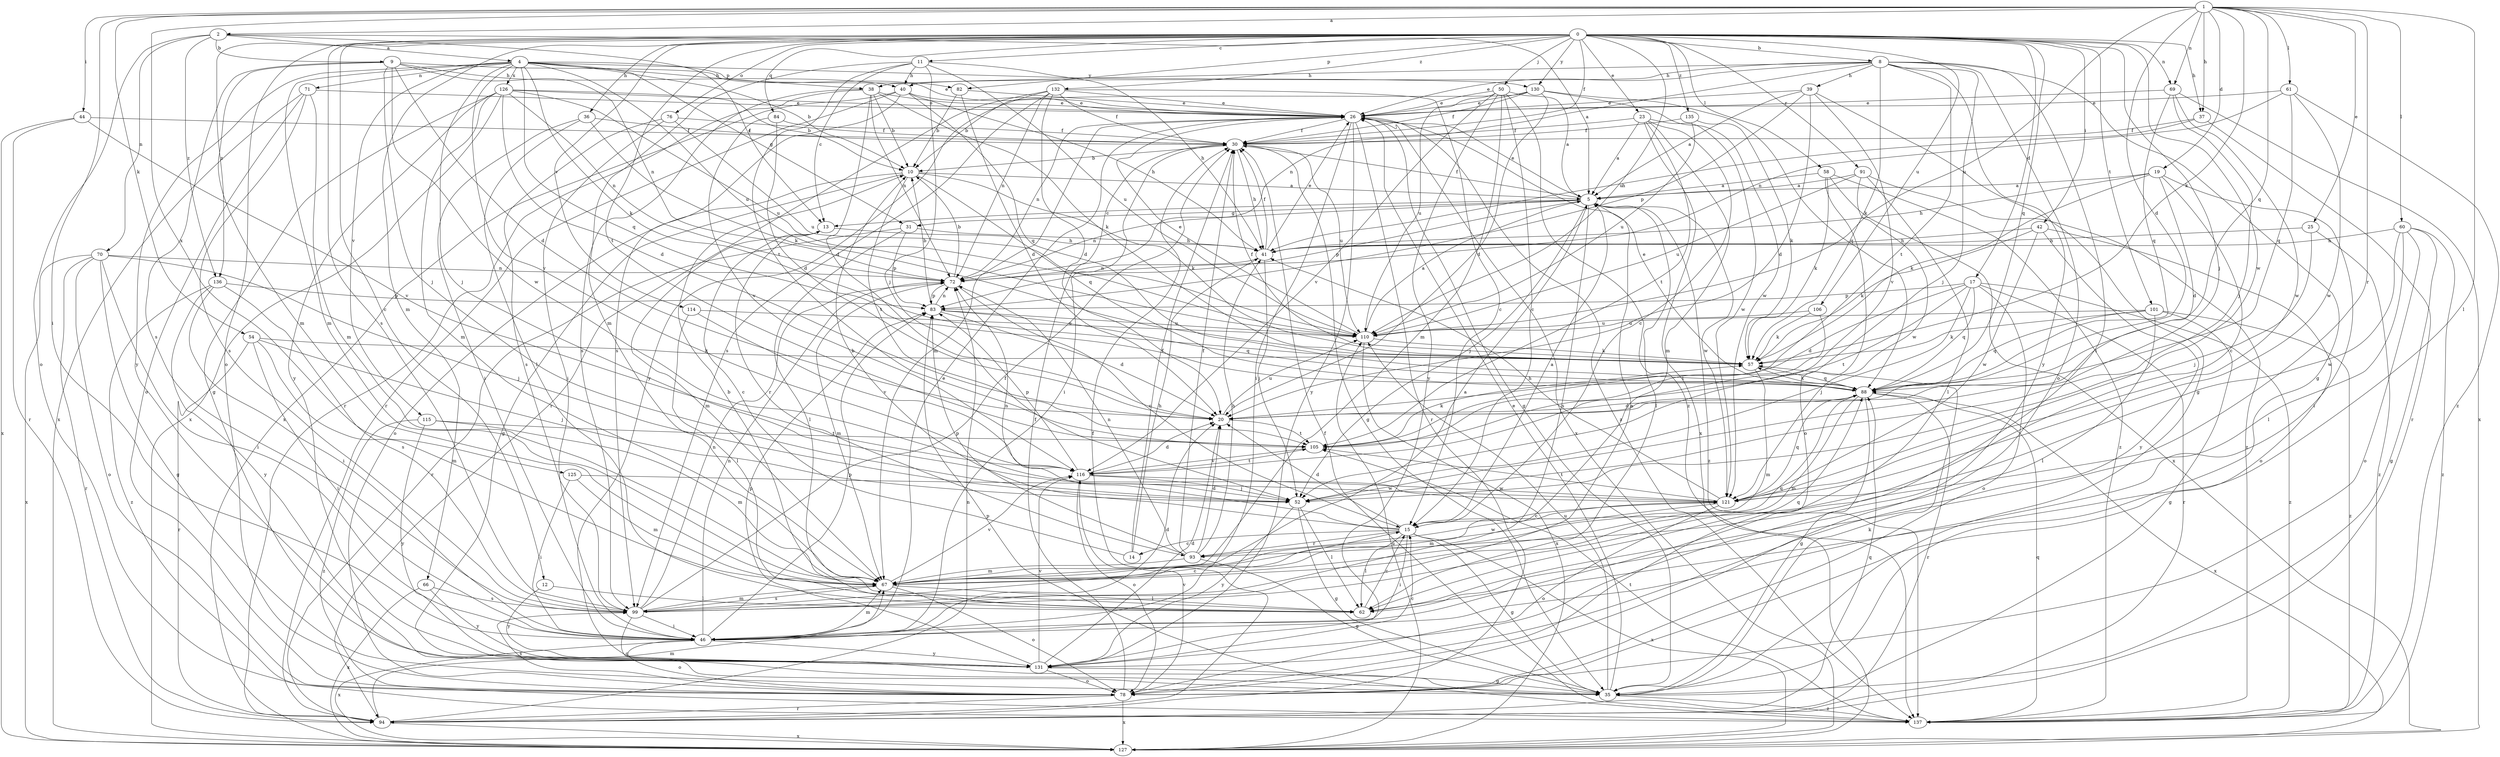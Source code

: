 strict digraph  {
0;
1;
2;
4;
5;
8;
9;
10;
11;
12;
13;
14;
15;
17;
19;
20;
23;
25;
26;
30;
31;
35;
36;
37;
38;
39;
40;
41;
42;
44;
46;
50;
52;
54;
57;
58;
60;
61;
62;
66;
67;
69;
70;
71;
72;
76;
78;
82;
83;
84;
88;
91;
93;
94;
99;
101;
105;
106;
110;
114;
115;
116;
121;
125;
126;
127;
130;
131;
132;
135;
136;
137;
0 -> 8  [label=b];
0 -> 11  [label=c];
0 -> 12  [label=c];
0 -> 17  [label=d];
0 -> 23  [label=e];
0 -> 30  [label=f];
0 -> 36  [label=h];
0 -> 37  [label=h];
0 -> 42  [label=i];
0 -> 50  [label=j];
0 -> 52  [label=j];
0 -> 58  [label=l];
0 -> 66  [label=m];
0 -> 69  [label=n];
0 -> 76  [label=o];
0 -> 78  [label=o];
0 -> 82  [label=p];
0 -> 84  [label=q];
0 -> 88  [label=q];
0 -> 91  [label=r];
0 -> 99  [label=s];
0 -> 101  [label=t];
0 -> 105  [label=t];
0 -> 106  [label=u];
0 -> 110  [label=u];
0 -> 114  [label=v];
0 -> 121  [label=w];
0 -> 130  [label=y];
0 -> 132  [label=z];
0 -> 135  [label=z];
0 -> 136  [label=z];
1 -> 2  [label=a];
1 -> 19  [label=d];
1 -> 20  [label=d];
1 -> 25  [label=e];
1 -> 37  [label=h];
1 -> 44  [label=i];
1 -> 46  [label=i];
1 -> 54  [label=k];
1 -> 57  [label=k];
1 -> 60  [label=l];
1 -> 61  [label=l];
1 -> 62  [label=l];
1 -> 69  [label=n];
1 -> 88  [label=q];
1 -> 93  [label=r];
1 -> 110  [label=u];
1 -> 125  [label=x];
2 -> 4  [label=a];
2 -> 5  [label=a];
2 -> 9  [label=b];
2 -> 13  [label=c];
2 -> 70  [label=n];
2 -> 78  [label=o];
2 -> 136  [label=z];
4 -> 10  [label=b];
4 -> 31  [label=g];
4 -> 38  [label=h];
4 -> 52  [label=j];
4 -> 57  [label=k];
4 -> 67  [label=m];
4 -> 71  [label=n];
4 -> 82  [label=p];
4 -> 88  [label=q];
4 -> 110  [label=u];
4 -> 115  [label=v];
4 -> 116  [label=v];
4 -> 126  [label=x];
4 -> 130  [label=y];
4 -> 131  [label=y];
5 -> 13  [label=c];
5 -> 26  [label=e];
5 -> 30  [label=f];
5 -> 31  [label=g];
5 -> 52  [label=j];
5 -> 62  [label=l];
5 -> 72  [label=n];
5 -> 83  [label=p];
5 -> 99  [label=s];
5 -> 121  [label=w];
5 -> 137  [label=z];
8 -> 26  [label=e];
8 -> 35  [label=g];
8 -> 38  [label=h];
8 -> 39  [label=h];
8 -> 40  [label=h];
8 -> 46  [label=i];
8 -> 52  [label=j];
8 -> 57  [label=k];
8 -> 72  [label=n];
8 -> 78  [label=o];
8 -> 105  [label=t];
8 -> 131  [label=y];
9 -> 20  [label=d];
9 -> 26  [label=e];
9 -> 40  [label=h];
9 -> 52  [label=j];
9 -> 67  [label=m];
9 -> 72  [label=n];
9 -> 99  [label=s];
9 -> 121  [label=w];
10 -> 5  [label=a];
10 -> 35  [label=g];
10 -> 57  [label=k];
10 -> 78  [label=o];
10 -> 88  [label=q];
10 -> 105  [label=t];
11 -> 13  [label=c];
11 -> 40  [label=h];
11 -> 41  [label=h];
11 -> 52  [label=j];
11 -> 67  [label=m];
11 -> 105  [label=t];
11 -> 110  [label=u];
12 -> 62  [label=l];
12 -> 131  [label=y];
13 -> 41  [label=h];
13 -> 67  [label=m];
13 -> 93  [label=r];
14 -> 13  [label=c];
14 -> 30  [label=f];
14 -> 41  [label=h];
15 -> 5  [label=a];
15 -> 10  [label=b];
15 -> 14  [label=c];
15 -> 20  [label=d];
15 -> 35  [label=g];
15 -> 46  [label=i];
15 -> 62  [label=l];
15 -> 72  [label=n];
15 -> 93  [label=r];
15 -> 127  [label=x];
17 -> 20  [label=d];
17 -> 52  [label=j];
17 -> 78  [label=o];
17 -> 83  [label=p];
17 -> 88  [label=q];
17 -> 94  [label=r];
17 -> 105  [label=t];
17 -> 137  [label=z];
19 -> 5  [label=a];
19 -> 15  [label=c];
19 -> 20  [label=d];
19 -> 41  [label=h];
19 -> 46  [label=i];
19 -> 57  [label=k];
20 -> 105  [label=t];
20 -> 110  [label=u];
23 -> 5  [label=a];
23 -> 15  [label=c];
23 -> 30  [label=f];
23 -> 67  [label=m];
23 -> 105  [label=t];
23 -> 121  [label=w];
23 -> 127  [label=x];
25 -> 41  [label=h];
25 -> 52  [label=j];
25 -> 137  [label=z];
26 -> 30  [label=f];
26 -> 35  [label=g];
26 -> 46  [label=i];
26 -> 67  [label=m];
26 -> 72  [label=n];
26 -> 94  [label=r];
26 -> 127  [label=x];
26 -> 131  [label=y];
26 -> 137  [label=z];
30 -> 10  [label=b];
30 -> 35  [label=g];
30 -> 41  [label=h];
30 -> 46  [label=i];
30 -> 110  [label=u];
31 -> 41  [label=h];
31 -> 62  [label=l];
31 -> 83  [label=p];
31 -> 94  [label=r];
35 -> 26  [label=e];
35 -> 57  [label=k];
35 -> 110  [label=u];
35 -> 137  [label=z];
36 -> 30  [label=f];
36 -> 46  [label=i];
36 -> 57  [label=k];
36 -> 62  [label=l];
37 -> 30  [label=f];
37 -> 41  [label=h];
37 -> 94  [label=r];
38 -> 10  [label=b];
38 -> 20  [label=d];
38 -> 26  [label=e];
38 -> 57  [label=k];
38 -> 72  [label=n];
38 -> 94  [label=r];
38 -> 99  [label=s];
39 -> 5  [label=a];
39 -> 20  [label=d];
39 -> 26  [label=e];
39 -> 35  [label=g];
39 -> 83  [label=p];
39 -> 116  [label=v];
40 -> 26  [label=e];
40 -> 41  [label=h];
40 -> 88  [label=q];
40 -> 94  [label=r];
40 -> 99  [label=s];
40 -> 127  [label=x];
41 -> 26  [label=e];
41 -> 30  [label=f];
41 -> 52  [label=j];
41 -> 72  [label=n];
42 -> 41  [label=h];
42 -> 57  [label=k];
42 -> 78  [label=o];
42 -> 121  [label=w];
42 -> 131  [label=y];
44 -> 30  [label=f];
44 -> 94  [label=r];
44 -> 116  [label=v];
44 -> 127  [label=x];
46 -> 20  [label=d];
46 -> 26  [label=e];
46 -> 67  [label=m];
46 -> 72  [label=n];
46 -> 78  [label=o];
46 -> 83  [label=p];
46 -> 127  [label=x];
46 -> 131  [label=y];
50 -> 5  [label=a];
50 -> 15  [label=c];
50 -> 26  [label=e];
50 -> 67  [label=m];
50 -> 110  [label=u];
50 -> 116  [label=v];
50 -> 131  [label=y];
50 -> 137  [label=z];
52 -> 35  [label=g];
52 -> 62  [label=l];
52 -> 131  [label=y];
54 -> 46  [label=i];
54 -> 52  [label=j];
54 -> 57  [label=k];
54 -> 67  [label=m];
54 -> 94  [label=r];
57 -> 30  [label=f];
57 -> 67  [label=m];
57 -> 88  [label=q];
58 -> 5  [label=a];
58 -> 57  [label=k];
58 -> 78  [label=o];
58 -> 127  [label=x];
58 -> 137  [label=z];
60 -> 35  [label=g];
60 -> 41  [label=h];
60 -> 62  [label=l];
60 -> 78  [label=o];
60 -> 121  [label=w];
60 -> 137  [label=z];
61 -> 26  [label=e];
61 -> 72  [label=n];
61 -> 88  [label=q];
61 -> 121  [label=w];
61 -> 137  [label=z];
62 -> 10  [label=b];
62 -> 15  [label=c];
66 -> 99  [label=s];
66 -> 127  [label=x];
66 -> 131  [label=y];
67 -> 5  [label=a];
67 -> 62  [label=l];
67 -> 78  [label=o];
67 -> 88  [label=q];
67 -> 99  [label=s];
67 -> 116  [label=v];
69 -> 26  [label=e];
69 -> 52  [label=j];
69 -> 88  [label=q];
69 -> 121  [label=w];
69 -> 127  [label=x];
70 -> 35  [label=g];
70 -> 46  [label=i];
70 -> 52  [label=j];
70 -> 72  [label=n];
70 -> 78  [label=o];
70 -> 94  [label=r];
70 -> 127  [label=x];
71 -> 26  [label=e];
71 -> 67  [label=m];
71 -> 78  [label=o];
71 -> 99  [label=s];
71 -> 127  [label=x];
72 -> 10  [label=b];
72 -> 15  [label=c];
72 -> 67  [label=m];
72 -> 83  [label=p];
76 -> 30  [label=f];
76 -> 46  [label=i];
76 -> 99  [label=s];
76 -> 110  [label=u];
78 -> 30  [label=f];
78 -> 94  [label=r];
78 -> 99  [label=s];
78 -> 116  [label=v];
78 -> 127  [label=x];
82 -> 10  [label=b];
82 -> 20  [label=d];
82 -> 26  [label=e];
83 -> 10  [label=b];
83 -> 20  [label=d];
83 -> 72  [label=n];
83 -> 88  [label=q];
83 -> 110  [label=u];
84 -> 20  [label=d];
84 -> 30  [label=f];
84 -> 116  [label=v];
88 -> 20  [label=d];
88 -> 26  [label=e];
88 -> 35  [label=g];
88 -> 57  [label=k];
88 -> 67  [label=m];
88 -> 94  [label=r];
88 -> 127  [label=x];
91 -> 5  [label=a];
91 -> 62  [label=l];
91 -> 110  [label=u];
91 -> 121  [label=w];
91 -> 137  [label=z];
93 -> 20  [label=d];
93 -> 30  [label=f];
93 -> 35  [label=g];
93 -> 41  [label=h];
93 -> 67  [label=m];
93 -> 72  [label=n];
93 -> 83  [label=p];
93 -> 121  [label=w];
94 -> 30  [label=f];
94 -> 67  [label=m];
94 -> 72  [label=n];
94 -> 88  [label=q];
94 -> 127  [label=x];
99 -> 5  [label=a];
99 -> 15  [label=c];
99 -> 30  [label=f];
99 -> 35  [label=g];
99 -> 46  [label=i];
99 -> 67  [label=m];
99 -> 72  [label=n];
99 -> 88  [label=q];
101 -> 35  [label=g];
101 -> 57  [label=k];
101 -> 62  [label=l];
101 -> 88  [label=q];
101 -> 110  [label=u];
101 -> 137  [label=z];
105 -> 57  [label=k];
105 -> 116  [label=v];
106 -> 57  [label=k];
106 -> 105  [label=t];
106 -> 110  [label=u];
110 -> 5  [label=a];
110 -> 26  [label=e];
110 -> 57  [label=k];
110 -> 127  [label=x];
114 -> 62  [label=l];
114 -> 110  [label=u];
114 -> 116  [label=v];
115 -> 67  [label=m];
115 -> 105  [label=t];
115 -> 131  [label=y];
115 -> 137  [label=z];
116 -> 20  [label=d];
116 -> 52  [label=j];
116 -> 78  [label=o];
116 -> 83  [label=p];
116 -> 105  [label=t];
116 -> 121  [label=w];
121 -> 15  [label=c];
121 -> 41  [label=h];
121 -> 67  [label=m];
121 -> 78  [label=o];
121 -> 88  [label=q];
121 -> 105  [label=t];
125 -> 46  [label=i];
125 -> 67  [label=m];
125 -> 121  [label=w];
126 -> 10  [label=b];
126 -> 20  [label=d];
126 -> 26  [label=e];
126 -> 35  [label=g];
126 -> 67  [label=m];
126 -> 72  [label=n];
126 -> 110  [label=u];
126 -> 127  [label=x];
126 -> 131  [label=y];
127 -> 110  [label=u];
130 -> 10  [label=b];
130 -> 20  [label=d];
130 -> 26  [label=e];
130 -> 30  [label=f];
130 -> 88  [label=q];
130 -> 121  [label=w];
131 -> 15  [label=c];
131 -> 20  [label=d];
131 -> 35  [label=g];
131 -> 78  [label=o];
131 -> 83  [label=p];
131 -> 116  [label=v];
132 -> 15  [label=c];
132 -> 20  [label=d];
132 -> 26  [label=e];
132 -> 30  [label=f];
132 -> 72  [label=n];
132 -> 94  [label=r];
132 -> 99  [label=s];
132 -> 131  [label=y];
135 -> 30  [label=f];
135 -> 57  [label=k];
135 -> 110  [label=u];
136 -> 46  [label=i];
136 -> 83  [label=p];
136 -> 99  [label=s];
136 -> 131  [label=y];
136 -> 137  [label=z];
137 -> 30  [label=f];
137 -> 83  [label=p];
137 -> 88  [label=q];
137 -> 105  [label=t];
}
